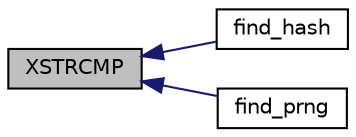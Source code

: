digraph G
{
  edge [fontname="Helvetica",fontsize="10",labelfontname="Helvetica",labelfontsize="10"];
  node [fontname="Helvetica",fontsize="10",shape=record];
  rankdir="LR";
  Node1 [label="XSTRCMP",height=0.2,width=0.4,color="black", fillcolor="grey75", style="filled" fontcolor="black"];
  Node1 -> Node2 [dir="back",color="midnightblue",fontsize="10",style="solid",fontname="Helvetica"];
  Node2 [label="find_hash",height=0.2,width=0.4,color="black", fillcolor="white", style="filled",URL="$crypt__find__hash_8c.html#a1818254b9c8f09047af3b66ea7f5852b"];
  Node1 -> Node3 [dir="back",color="midnightblue",fontsize="10",style="solid",fontname="Helvetica"];
  Node3 [label="find_prng",height=0.2,width=0.4,color="black", fillcolor="white", style="filled",URL="$crypt__find__prng_8c.html#a53cfb5c7551b314e634a08e8be20a69c"];
}
